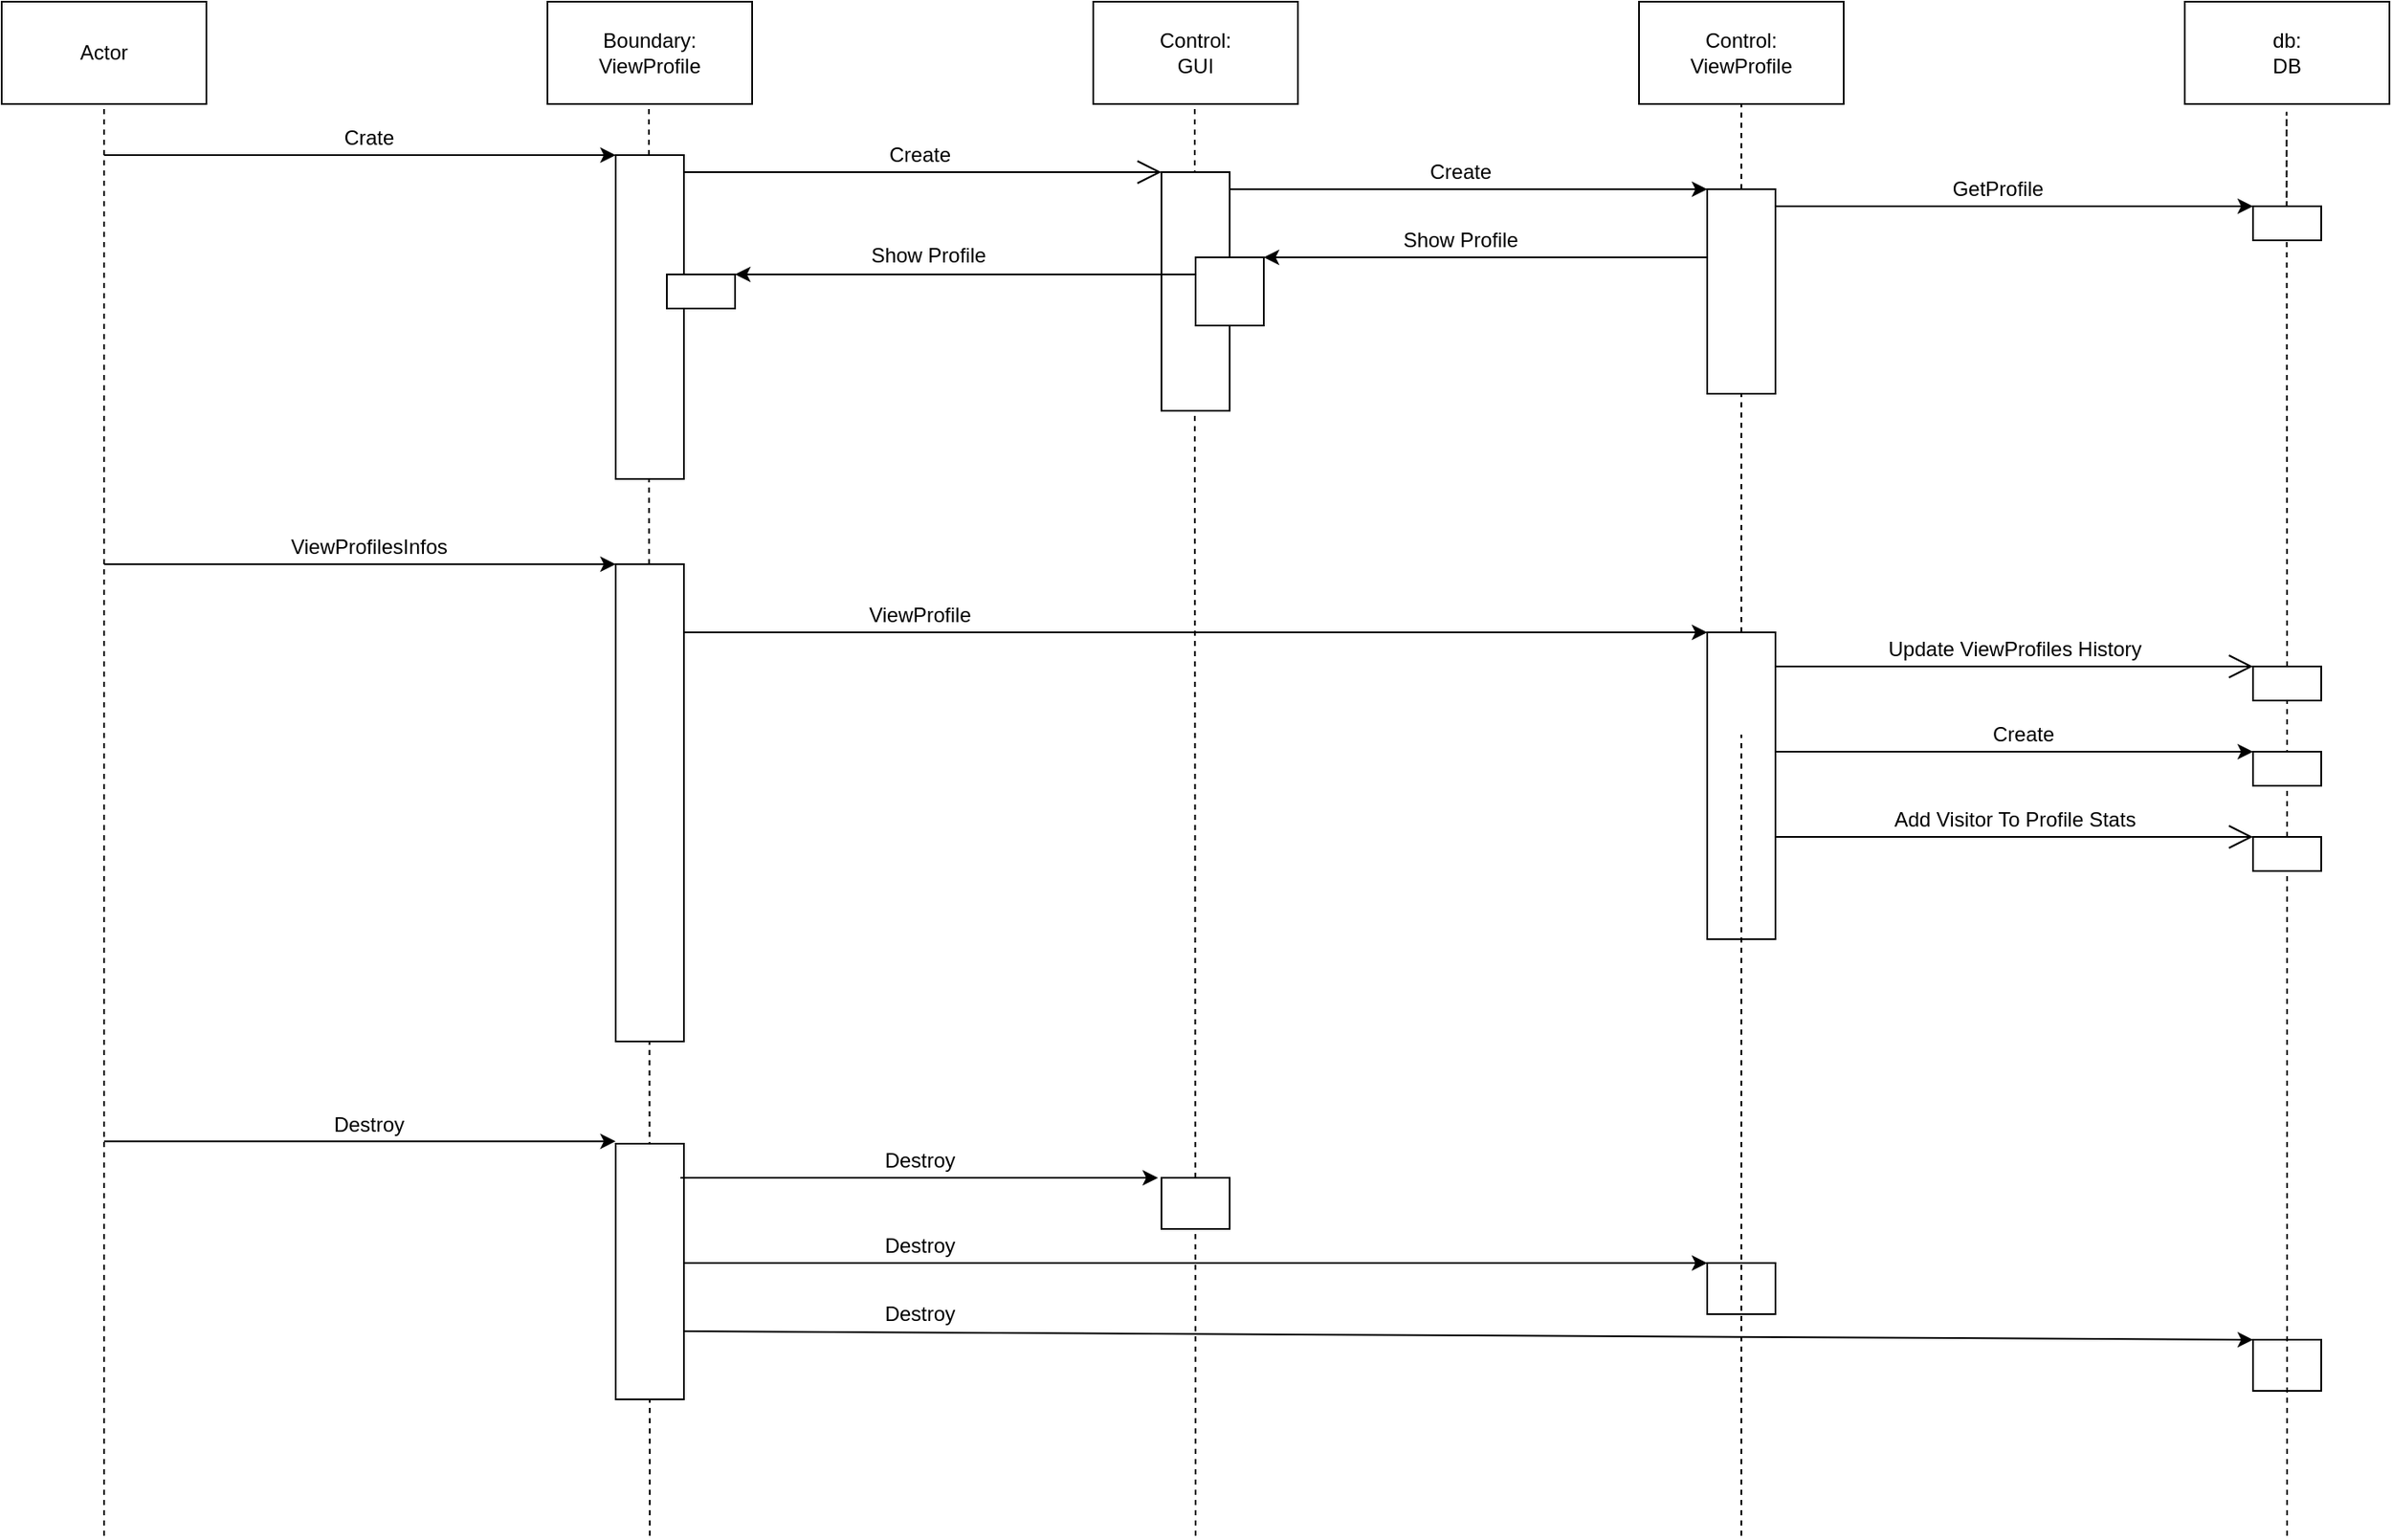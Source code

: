 <mxfile version="13.1.10" type="device"><diagram id="4rTXVy1Vln0vQIDm3D8t" name="Page-1"><mxGraphModel dx="1730" dy="832" grid="1" gridSize="10" guides="1" tooltips="1" connect="1" arrows="1" fold="1" page="1" pageScale="1" pageWidth="1600" pageHeight="1200" math="0" shadow="0"><root><mxCell id="0"/><mxCell id="1" parent="0"/><mxCell id="rJIKG3U4oegf2Y-kuyuY-19" value="" style="endArrow=none;dashed=1;html=1;entryX=0.5;entryY=1;entryDx=0;entryDy=0;" edge="1" parent="1" source="rJIKG3U4oegf2Y-kuyuY-22"><mxGeometry width="50" height="50" relative="1" as="geometry"><mxPoint x="1359.71" y="1061.6" as="sourcePoint"/><mxPoint x="1359.71" y="140" as="targetPoint"/><Array as="points"><mxPoint x="1359.71" y="80"/></Array></mxGeometry></mxCell><mxCell id="rJIKG3U4oegf2Y-kuyuY-3" value="" style="endArrow=none;dashed=1;html=1;entryX=0.5;entryY=1;entryDx=0;entryDy=0;" edge="1" parent="1"><mxGeometry width="50" height="50" relative="1" as="geometry"><mxPoint x="720" y="920" as="sourcePoint"/><mxPoint x="719.5" y="80.0" as="targetPoint"/><Array as="points"><mxPoint x="719.5" y="190"/></Array></mxGeometry></mxCell><mxCell id="rJIKG3U4oegf2Y-kuyuY-2" value="" style="endArrow=none;dashed=1;html=1;entryX=0.5;entryY=1;entryDx=0;entryDy=0;" edge="1" parent="1"><mxGeometry width="50" height="50" relative="1" as="geometry"><mxPoint x="400" y="920" as="sourcePoint"/><mxPoint x="399.5" y="80" as="targetPoint"/><Array as="points"><mxPoint x="399.5" y="190"/></Array></mxGeometry></mxCell><mxCell id="rJIKG3U4oegf2Y-kuyuY-1" value="" style="endArrow=none;dashed=1;html=1;entryX=0.5;entryY=1;entryDx=0;entryDy=0;" edge="1" parent="1" source="rJIKG3U4oegf2Y-kuyuY-5" target="udvjsl3kDumbcxUAp7d9-7"><mxGeometry width="50" height="50" relative="1" as="geometry"><mxPoint x="1040" y="1171.6" as="sourcePoint"/><mxPoint x="1320" y="230" as="targetPoint"/><Array as="points"/></mxGeometry></mxCell><mxCell id="udvjsl3kDumbcxUAp7d9-1" value="Actor" style="rounded=0;whiteSpace=wrap;html=1;" parent="1" vertex="1"><mxGeometry x="20" y="20" width="120" height="60" as="geometry"/></mxCell><mxCell id="udvjsl3kDumbcxUAp7d9-2" value="" style="endArrow=none;dashed=1;html=1;entryX=0.5;entryY=1;entryDx=0;entryDy=0;" parent="1" target="udvjsl3kDumbcxUAp7d9-1" edge="1"><mxGeometry width="50" height="50" relative="1" as="geometry"><mxPoint x="80" y="920" as="sourcePoint"/><mxPoint x="70" y="100" as="targetPoint"/></mxGeometry></mxCell><mxCell id="udvjsl3kDumbcxUAp7d9-3" value="Boundary:&lt;br&gt;ViewProfile" style="rounded=0;whiteSpace=wrap;html=1;" parent="1" vertex="1"><mxGeometry x="340" y="20" width="120" height="60" as="geometry"/></mxCell><mxCell id="udvjsl3kDumbcxUAp7d9-5" value="Control:&lt;br&gt;GUI" style="rounded=0;whiteSpace=wrap;html=1;" parent="1" vertex="1"><mxGeometry x="660" y="20" width="120" height="60" as="geometry"/></mxCell><mxCell id="udvjsl3kDumbcxUAp7d9-7" value="Control:&lt;br&gt;ViewProfile" style="rounded=0;whiteSpace=wrap;html=1;" parent="1" vertex="1"><mxGeometry x="980" y="20" width="120" height="60" as="geometry"/></mxCell><mxCell id="udvjsl3kDumbcxUAp7d9-9" value="db:&lt;br&gt;DB" style="rounded=0;whiteSpace=wrap;html=1;" parent="1" vertex="1"><mxGeometry x="1300" y="20" width="120" height="60" as="geometry"/></mxCell><mxCell id="udvjsl3kDumbcxUAp7d9-11" value="" style="rounded=0;whiteSpace=wrap;html=1;" parent="1" vertex="1"><mxGeometry x="380" y="110" width="40" height="190" as="geometry"/></mxCell><mxCell id="udvjsl3kDumbcxUAp7d9-13" value="" style="endArrow=classic;html=1;entryX=0;entryY=0;entryDx=0;entryDy=0;" parent="1" edge="1"><mxGeometry width="50" height="50" relative="1" as="geometry"><mxPoint x="80" y="110" as="sourcePoint"/><mxPoint x="380" y="110.0" as="targetPoint"/></mxGeometry></mxCell><mxCell id="rJIKG3U4oegf2Y-kuyuY-7" style="edgeStyle=orthogonalEdgeStyle;rounded=0;orthogonalLoop=1;jettySize=auto;html=1;entryX=0;entryY=0;entryDx=0;entryDy=0;" edge="1" parent="1" source="udvjsl3kDumbcxUAp7d9-14" target="rJIKG3U4oegf2Y-kuyuY-5"><mxGeometry relative="1" as="geometry"><Array as="points"><mxPoint x="980" y="130"/><mxPoint x="980" y="130"/></Array></mxGeometry></mxCell><mxCell id="udvjsl3kDumbcxUAp7d9-14" value="" style="rounded=0;whiteSpace=wrap;html=1;" parent="1" vertex="1"><mxGeometry x="700" y="120" width="40" height="140" as="geometry"/></mxCell><mxCell id="udvjsl3kDumbcxUAp7d9-15" value="Create" style="text;html=1;align=center;verticalAlign=middle;resizable=0;points=[];autosize=1;" parent="1" vertex="1"><mxGeometry x="533" y="100" width="50" height="20" as="geometry"/></mxCell><mxCell id="udvjsl3kDumbcxUAp7d9-16" value="Crate&lt;br&gt;" style="text;html=1;align=center;verticalAlign=middle;resizable=0;points=[];autosize=1;" parent="1" vertex="1"><mxGeometry x="210" y="90" width="50" height="20" as="geometry"/></mxCell><mxCell id="udvjsl3kDumbcxUAp7d9-35" value="" style="rounded=0;whiteSpace=wrap;html=1;" parent="1" vertex="1"><mxGeometry x="380" y="350" width="40" height="280" as="geometry"/></mxCell><mxCell id="udvjsl3kDumbcxUAp7d9-37" value="" style="endArrow=classic;html=1;entryX=0;entryY=0;entryDx=0;entryDy=0;" parent="1" edge="1"><mxGeometry width="50" height="50" relative="1" as="geometry"><mxPoint x="80" y="350" as="sourcePoint"/><mxPoint x="380" y="350" as="targetPoint"/></mxGeometry></mxCell><mxCell id="udvjsl3kDumbcxUAp7d9-38" value="ViewProfilesInfos" style="text;html=1;align=center;verticalAlign=middle;resizable=0;points=[];autosize=1;" parent="1" vertex="1"><mxGeometry x="180" y="330" width="110" height="20" as="geometry"/></mxCell><mxCell id="udvjsl3kDumbcxUAp7d9-43" value="" style="endArrow=classic;html=1;entryX=0;entryY=0;entryDx=0;entryDy=0;" parent="1" edge="1" target="udvjsl3kDumbcxUAp7d9-42"><mxGeometry width="50" height="50" relative="1" as="geometry"><mxPoint x="420" y="390" as="sourcePoint"/><mxPoint x="700" y="390.0" as="targetPoint"/></mxGeometry></mxCell><mxCell id="udvjsl3kDumbcxUAp7d9-44" value="ViewProfile" style="text;html=1;align=center;verticalAlign=middle;resizable=0;points=[];autosize=1;" parent="1" vertex="1"><mxGeometry x="518" y="370" width="80" height="20" as="geometry"/></mxCell><mxCell id="udvjsl3kDumbcxUAp7d9-73" value="" style="rounded=0;whiteSpace=wrap;html=1;" parent="1" vertex="1"><mxGeometry x="380" y="690" width="40" height="150" as="geometry"/></mxCell><mxCell id="udvjsl3kDumbcxUAp7d9-80" value="" style="rounded=0;whiteSpace=wrap;html=1;" parent="1" vertex="1"><mxGeometry x="700" y="710" width="40" height="30" as="geometry"/></mxCell><mxCell id="udvjsl3kDumbcxUAp7d9-81" value="" style="endArrow=classic;html=1;entryX=0;entryY=0;entryDx=0;entryDy=0;" parent="1" edge="1"><mxGeometry width="50" height="50" relative="1" as="geometry"><mxPoint x="418" y="710" as="sourcePoint"/><mxPoint x="698" y="710" as="targetPoint"/></mxGeometry></mxCell><mxCell id="udvjsl3kDumbcxUAp7d9-82" value="Destroy" style="text;html=1;align=center;verticalAlign=middle;resizable=0;points=[];autosize=1;" parent="1" vertex="1"><mxGeometry x="528" y="690" width="60" height="20" as="geometry"/></mxCell><mxCell id="udvjsl3kDumbcxUAp7d9-83" value="" style="endArrow=classic;html=1;entryX=0;entryY=0;entryDx=0;entryDy=0;" parent="1" edge="1"><mxGeometry width="50" height="50" relative="1" as="geometry"><mxPoint x="80" y="688.57" as="sourcePoint"/><mxPoint x="380" y="688.57" as="targetPoint"/></mxGeometry></mxCell><mxCell id="udvjsl3kDumbcxUAp7d9-84" value="Destroy" style="text;html=1;align=center;verticalAlign=middle;resizable=0;points=[];autosize=1;" parent="1" vertex="1"><mxGeometry x="205" y="668.57" width="60" height="20" as="geometry"/></mxCell><mxCell id="udvjsl3kDumbcxUAp7d9-85" value="" style="endArrow=classic;html=1;" parent="1" edge="1"><mxGeometry width="50" height="50" relative="1" as="geometry"><mxPoint x="420" y="800" as="sourcePoint"/><mxPoint x="1340" y="805" as="targetPoint"/></mxGeometry></mxCell><mxCell id="udvjsl3kDumbcxUAp7d9-86" value="" style="rounded=0;whiteSpace=wrap;html=1;" parent="1" vertex="1"><mxGeometry x="1340" y="805" width="40" height="30" as="geometry"/></mxCell><mxCell id="udvjsl3kDumbcxUAp7d9-90" value="" style="endArrow=classic;html=1;entryX=0;entryY=0;entryDx=0;entryDy=0;" parent="1" edge="1"><mxGeometry width="50" height="50" relative="1" as="geometry"><mxPoint x="420" y="760.0" as="sourcePoint"/><mxPoint x="1020" y="760.0" as="targetPoint"/></mxGeometry></mxCell><mxCell id="udvjsl3kDumbcxUAp7d9-91" value="" style="rounded=0;whiteSpace=wrap;html=1;" parent="1" vertex="1"><mxGeometry x="1020" y="760" width="40" height="30" as="geometry"/></mxCell><mxCell id="udvjsl3kDumbcxUAp7d9-93" value="Destroy" style="text;html=1;align=center;verticalAlign=middle;resizable=0;points=[];autosize=1;" parent="1" vertex="1"><mxGeometry x="528" y="740" width="60" height="20" as="geometry"/></mxCell><mxCell id="udvjsl3kDumbcxUAp7d9-94" value="Destroy" style="text;html=1;align=center;verticalAlign=middle;resizable=0;points=[];autosize=1;" parent="1" vertex="1"><mxGeometry x="528" y="780" width="60" height="20" as="geometry"/></mxCell><mxCell id="rJIKG3U4oegf2Y-kuyuY-4" value="" style="endArrow=open;endFill=1;endSize=12;html=1;" edge="1" parent="1"><mxGeometry width="160" relative="1" as="geometry"><mxPoint x="420" y="120" as="sourcePoint"/><mxPoint x="700" y="120" as="targetPoint"/></mxGeometry></mxCell><mxCell id="rJIKG3U4oegf2Y-kuyuY-10" style="edgeStyle=orthogonalEdgeStyle;rounded=0;orthogonalLoop=1;jettySize=auto;html=1;entryX=0;entryY=0;entryDx=0;entryDy=0;" edge="1" parent="1" source="rJIKG3U4oegf2Y-kuyuY-5" target="rJIKG3U4oegf2Y-kuyuY-9"><mxGeometry relative="1" as="geometry"><mxPoint x="1330" y="140" as="targetPoint"/><Array as="points"><mxPoint x="1280" y="140"/><mxPoint x="1280" y="140"/></Array></mxGeometry></mxCell><mxCell id="rJIKG3U4oegf2Y-kuyuY-6" value="" style="endArrow=none;dashed=1;html=1;entryX=0.5;entryY=1;entryDx=0;entryDy=0;" edge="1" parent="1" source="udvjsl3kDumbcxUAp7d9-42" target="rJIKG3U4oegf2Y-kuyuY-5"><mxGeometry width="50" height="50" relative="1" as="geometry"><mxPoint x="1040" y="1171.6" as="sourcePoint"/><mxPoint x="1040" y="80.0" as="targetPoint"/><Array as="points"><mxPoint x="1040" y="190"/></Array></mxGeometry></mxCell><mxCell id="rJIKG3U4oegf2Y-kuyuY-8" value="Create" style="text;html=1;align=center;verticalAlign=middle;resizable=0;points=[];autosize=1;" vertex="1" parent="1"><mxGeometry x="850" y="110" width="50" height="20" as="geometry"/></mxCell><mxCell id="rJIKG3U4oegf2Y-kuyuY-9" value="" style="rounded=0;whiteSpace=wrap;html=1;" vertex="1" parent="1"><mxGeometry x="1340" y="140" width="40" height="20" as="geometry"/></mxCell><mxCell id="rJIKG3U4oegf2Y-kuyuY-11" value="GetProfile" style="text;html=1;align=center;verticalAlign=middle;resizable=0;points=[];autosize=1;" vertex="1" parent="1"><mxGeometry x="1155" y="120" width="70" height="20" as="geometry"/></mxCell><mxCell id="rJIKG3U4oegf2Y-kuyuY-12" style="edgeStyle=orthogonalEdgeStyle;rounded=0;orthogonalLoop=1;jettySize=auto;html=1;entryX=1;entryY=0;entryDx=0;entryDy=0;" edge="1" parent="1" source="rJIKG3U4oegf2Y-kuyuY-5" target="rJIKG3U4oegf2Y-kuyuY-13"><mxGeometry relative="1" as="geometry"><mxPoint x="810" y="170" as="targetPoint"/><Array as="points"><mxPoint x="790" y="170"/><mxPoint x="790" y="170"/></Array></mxGeometry></mxCell><mxCell id="rJIKG3U4oegf2Y-kuyuY-5" value="" style="rounded=0;whiteSpace=wrap;html=1;" vertex="1" parent="1"><mxGeometry x="1020" y="130" width="40" height="120" as="geometry"/></mxCell><mxCell id="rJIKG3U4oegf2Y-kuyuY-16" style="edgeStyle=orthogonalEdgeStyle;rounded=0;orthogonalLoop=1;jettySize=auto;html=1;entryX=1;entryY=0;entryDx=0;entryDy=0;" edge="1" parent="1" source="rJIKG3U4oegf2Y-kuyuY-13" target="rJIKG3U4oegf2Y-kuyuY-15"><mxGeometry relative="1" as="geometry"><Array as="points"><mxPoint x="530" y="180"/><mxPoint x="530" y="180"/></Array></mxGeometry></mxCell><mxCell id="rJIKG3U4oegf2Y-kuyuY-13" value="" style="rounded=0;whiteSpace=wrap;html=1;" vertex="1" parent="1"><mxGeometry x="720" y="170" width="40" height="40" as="geometry"/></mxCell><mxCell id="rJIKG3U4oegf2Y-kuyuY-14" value="Show Profile" style="text;html=1;align=center;verticalAlign=middle;resizable=0;points=[];autosize=1;" vertex="1" parent="1"><mxGeometry x="835" y="150" width="80" height="20" as="geometry"/></mxCell><mxCell id="rJIKG3U4oegf2Y-kuyuY-15" value="" style="rounded=0;whiteSpace=wrap;html=1;" vertex="1" parent="1"><mxGeometry x="410" y="180" width="40" height="20" as="geometry"/></mxCell><mxCell id="rJIKG3U4oegf2Y-kuyuY-17" value="Show Profile" style="text;html=1;align=center;verticalAlign=middle;resizable=0;points=[];autosize=1;" vertex="1" parent="1"><mxGeometry x="523" y="159" width="80" height="20" as="geometry"/></mxCell><mxCell id="rJIKG3U4oegf2Y-kuyuY-28" style="edgeStyle=orthogonalEdgeStyle;rounded=0;orthogonalLoop=1;jettySize=auto;html=1;entryX=0;entryY=0;entryDx=0;entryDy=0;" edge="1" parent="1" source="udvjsl3kDumbcxUAp7d9-42" target="rJIKG3U4oegf2Y-kuyuY-25"><mxGeometry relative="1" as="geometry"><Array as="points"><mxPoint x="1290" y="460"/><mxPoint x="1290" y="460"/></Array></mxGeometry></mxCell><mxCell id="udvjsl3kDumbcxUAp7d9-42" value="" style="rounded=0;whiteSpace=wrap;html=1;" parent="1" vertex="1"><mxGeometry x="1020" y="390" width="40" height="180" as="geometry"/></mxCell><mxCell id="rJIKG3U4oegf2Y-kuyuY-20" value="" style="endArrow=none;dashed=1;html=1;entryX=0.5;entryY=1;entryDx=0;entryDy=0;" edge="1" parent="1"><mxGeometry width="50" height="50" relative="1" as="geometry"><mxPoint x="1040" y="920" as="sourcePoint"/><mxPoint x="1040" y="450" as="targetPoint"/><Array as="points"/></mxGeometry></mxCell><mxCell id="rJIKG3U4oegf2Y-kuyuY-21" value="" style="endArrow=open;endFill=1;endSize=12;html=1;" edge="1" parent="1"><mxGeometry width="160" relative="1" as="geometry"><mxPoint x="1060" y="410.0" as="sourcePoint"/><mxPoint x="1340" y="410.0" as="targetPoint"/></mxGeometry></mxCell><mxCell id="rJIKG3U4oegf2Y-kuyuY-22" value="" style="rounded=0;whiteSpace=wrap;html=1;" vertex="1" parent="1"><mxGeometry x="1340" y="410" width="40" height="20" as="geometry"/></mxCell><mxCell id="rJIKG3U4oegf2Y-kuyuY-23" value="" style="endArrow=none;dashed=1;html=1;entryX=0.5;entryY=1;entryDx=0;entryDy=0;" edge="1" parent="1" source="rJIKG3U4oegf2Y-kuyuY-26" target="rJIKG3U4oegf2Y-kuyuY-22"><mxGeometry width="50" height="50" relative="1" as="geometry"><mxPoint x="1359.71" y="1061.6" as="sourcePoint"/><mxPoint x="1359.71" y="140.0" as="targetPoint"/><Array as="points"/></mxGeometry></mxCell><mxCell id="rJIKG3U4oegf2Y-kuyuY-25" value="" style="rounded=0;whiteSpace=wrap;html=1;" vertex="1" parent="1"><mxGeometry x="1340" y="460" width="40" height="20" as="geometry"/></mxCell><mxCell id="rJIKG3U4oegf2Y-kuyuY-26" value="" style="rounded=0;whiteSpace=wrap;html=1;" vertex="1" parent="1"><mxGeometry x="1340" y="510" width="40" height="20" as="geometry"/></mxCell><mxCell id="rJIKG3U4oegf2Y-kuyuY-27" value="" style="endArrow=none;dashed=1;html=1;entryX=0.5;entryY=1;entryDx=0;entryDy=0;" edge="1" parent="1" target="rJIKG3U4oegf2Y-kuyuY-26"><mxGeometry width="50" height="50" relative="1" as="geometry"><mxPoint x="1360" y="920" as="sourcePoint"/><mxPoint x="1360" y="430" as="targetPoint"/><Array as="points"/></mxGeometry></mxCell><mxCell id="rJIKG3U4oegf2Y-kuyuY-29" value="Create" style="text;html=1;align=center;verticalAlign=middle;resizable=0;points=[];autosize=1;" vertex="1" parent="1"><mxGeometry x="1180" y="440" width="50" height="20" as="geometry"/></mxCell><mxCell id="rJIKG3U4oegf2Y-kuyuY-30" value="Update ViewProfiles History" style="text;html=1;align=center;verticalAlign=middle;resizable=0;points=[];autosize=1;" vertex="1" parent="1"><mxGeometry x="1120" y="390" width="160" height="20" as="geometry"/></mxCell><mxCell id="rJIKG3U4oegf2Y-kuyuY-32" value="Add Visitor To Profile Stats" style="text;html=1;align=center;verticalAlign=middle;resizable=0;points=[];autosize=1;" vertex="1" parent="1"><mxGeometry x="1120" y="490" width="160" height="20" as="geometry"/></mxCell><mxCell id="rJIKG3U4oegf2Y-kuyuY-33" value="" style="endArrow=open;endFill=1;endSize=12;html=1;" edge="1" parent="1"><mxGeometry width="160" relative="1" as="geometry"><mxPoint x="1060" y="510.0" as="sourcePoint"/><mxPoint x="1340" y="510.0" as="targetPoint"/></mxGeometry></mxCell></root></mxGraphModel></diagram></mxfile>